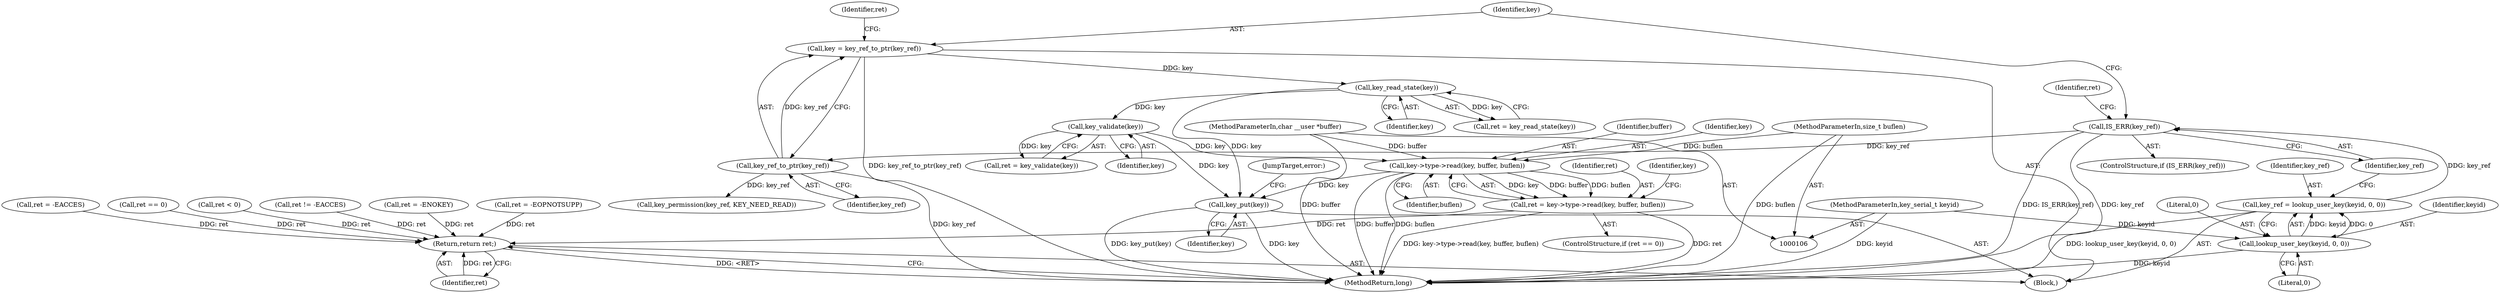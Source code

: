 digraph "0_linux_363b02dab09b3226f3bd1420dad9c72b79a42a76_9@API" {
"1000195" [label="(Call,key->type->read(key, buffer, buflen))"];
"1000187" [label="(Call,key_validate(key))"];
"1000135" [label="(Call,key_read_state(key))"];
"1000129" [label="(Call,key = key_ref_to_ptr(key_ref))"];
"1000131" [label="(Call,key_ref_to_ptr(key_ref))"];
"1000121" [label="(Call,IS_ERR(key_ref))"];
"1000114" [label="(Call,key_ref = lookup_user_key(keyid, 0, 0))"];
"1000116" [label="(Call,lookup_user_key(keyid, 0, 0))"];
"1000107" [label="(MethodParameterIn,key_serial_t keyid)"];
"1000108" [label="(MethodParameterIn,char __user *buffer)"];
"1000109" [label="(MethodParameterIn,size_t buflen)"];
"1000193" [label="(Call,ret = key->type->read(key, buffer, buflen))"];
"1000208" [label="(Return,return ret;)"];
"1000205" [label="(Call,key_put(key))"];
"1000121" [label="(Call,IS_ERR(key_ref))"];
"1000193" [label="(Call,ret = key->type->read(key, buffer, buflen))"];
"1000138" [label="(Call,ret < 0)"];
"1000195" [label="(Call,key->type->read(key, buffer, buflen))"];
"1000206" [label="(Identifier,key)"];
"1000208" [label="(Return,return ret;)"];
"1000153" [label="(Call,ret != -EACCES)"];
"1000110" [label="(Block,)"];
"1000185" [label="(Call,ret = key_validate(key))"];
"1000187" [label="(Call,key_validate(key))"];
"1000124" [label="(Call,ret = -ENOKEY)"];
"1000107" [label="(MethodParameterIn,key_serial_t keyid)"];
"1000114" [label="(Call,key_ref = lookup_user_key(keyid, 0, 0))"];
"1000132" [label="(Identifier,key_ref)"];
"1000130" [label="(Identifier,key)"];
"1000115" [label="(Identifier,key_ref)"];
"1000196" [label="(Identifier,key)"];
"1000202" [label="(Identifier,key)"];
"1000169" [label="(Call,ret = -EOPNOTSUPP)"];
"1000122" [label="(Identifier,key_ref)"];
"1000129" [label="(Call,key = key_ref_to_ptr(key_ref))"];
"1000116" [label="(Call,lookup_user_key(keyid, 0, 0))"];
"1000131" [label="(Call,key_ref_to_ptr(key_ref))"];
"1000198" [label="(Identifier,buflen)"];
"1000194" [label="(Identifier,ret)"];
"1000135" [label="(Call,key_read_state(key))"];
"1000118" [label="(Literal,0)"];
"1000205" [label="(Call,key_put(key))"];
"1000209" [label="(Identifier,ret)"];
"1000133" [label="(Call,ret = key_read_state(key))"];
"1000188" [label="(Identifier,key)"];
"1000136" [label="(Identifier,key)"];
"1000197" [label="(Identifier,buffer)"];
"1000210" [label="(MethodReturn,long)"];
"1000144" [label="(Call,key_permission(key_ref, KEY_NEED_READ))"];
"1000119" [label="(Literal,0)"];
"1000120" [label="(ControlStructure,if (IS_ERR(key_ref)))"];
"1000117" [label="(Identifier,keyid)"];
"1000163" [label="(Call,ret = -EACCES)"];
"1000109" [label="(MethodParameterIn,size_t buflen)"];
"1000108" [label="(MethodParameterIn,char __user *buffer)"];
"1000189" [label="(ControlStructure,if (ret == 0))"];
"1000125" [label="(Identifier,ret)"];
"1000190" [label="(Call,ret == 0)"];
"1000207" [label="(JumpTarget,error:)"];
"1000134" [label="(Identifier,ret)"];
"1000195" -> "1000193"  [label="AST: "];
"1000195" -> "1000198"  [label="CFG: "];
"1000196" -> "1000195"  [label="AST: "];
"1000197" -> "1000195"  [label="AST: "];
"1000198" -> "1000195"  [label="AST: "];
"1000193" -> "1000195"  [label="CFG: "];
"1000195" -> "1000210"  [label="DDG: buffer"];
"1000195" -> "1000210"  [label="DDG: buflen"];
"1000195" -> "1000193"  [label="DDG: key"];
"1000195" -> "1000193"  [label="DDG: buffer"];
"1000195" -> "1000193"  [label="DDG: buflen"];
"1000187" -> "1000195"  [label="DDG: key"];
"1000108" -> "1000195"  [label="DDG: buffer"];
"1000109" -> "1000195"  [label="DDG: buflen"];
"1000195" -> "1000205"  [label="DDG: key"];
"1000187" -> "1000185"  [label="AST: "];
"1000187" -> "1000188"  [label="CFG: "];
"1000188" -> "1000187"  [label="AST: "];
"1000185" -> "1000187"  [label="CFG: "];
"1000187" -> "1000185"  [label="DDG: key"];
"1000135" -> "1000187"  [label="DDG: key"];
"1000187" -> "1000205"  [label="DDG: key"];
"1000135" -> "1000133"  [label="AST: "];
"1000135" -> "1000136"  [label="CFG: "];
"1000136" -> "1000135"  [label="AST: "];
"1000133" -> "1000135"  [label="CFG: "];
"1000135" -> "1000133"  [label="DDG: key"];
"1000129" -> "1000135"  [label="DDG: key"];
"1000135" -> "1000205"  [label="DDG: key"];
"1000129" -> "1000110"  [label="AST: "];
"1000129" -> "1000131"  [label="CFG: "];
"1000130" -> "1000129"  [label="AST: "];
"1000131" -> "1000129"  [label="AST: "];
"1000134" -> "1000129"  [label="CFG: "];
"1000129" -> "1000210"  [label="DDG: key_ref_to_ptr(key_ref)"];
"1000131" -> "1000129"  [label="DDG: key_ref"];
"1000131" -> "1000132"  [label="CFG: "];
"1000132" -> "1000131"  [label="AST: "];
"1000131" -> "1000210"  [label="DDG: key_ref"];
"1000121" -> "1000131"  [label="DDG: key_ref"];
"1000131" -> "1000144"  [label="DDG: key_ref"];
"1000121" -> "1000120"  [label="AST: "];
"1000121" -> "1000122"  [label="CFG: "];
"1000122" -> "1000121"  [label="AST: "];
"1000125" -> "1000121"  [label="CFG: "];
"1000130" -> "1000121"  [label="CFG: "];
"1000121" -> "1000210"  [label="DDG: IS_ERR(key_ref)"];
"1000121" -> "1000210"  [label="DDG: key_ref"];
"1000114" -> "1000121"  [label="DDG: key_ref"];
"1000114" -> "1000110"  [label="AST: "];
"1000114" -> "1000116"  [label="CFG: "];
"1000115" -> "1000114"  [label="AST: "];
"1000116" -> "1000114"  [label="AST: "];
"1000122" -> "1000114"  [label="CFG: "];
"1000114" -> "1000210"  [label="DDG: lookup_user_key(keyid, 0, 0)"];
"1000116" -> "1000114"  [label="DDG: keyid"];
"1000116" -> "1000114"  [label="DDG: 0"];
"1000116" -> "1000119"  [label="CFG: "];
"1000117" -> "1000116"  [label="AST: "];
"1000118" -> "1000116"  [label="AST: "];
"1000119" -> "1000116"  [label="AST: "];
"1000116" -> "1000210"  [label="DDG: keyid"];
"1000107" -> "1000116"  [label="DDG: keyid"];
"1000107" -> "1000106"  [label="AST: "];
"1000107" -> "1000210"  [label="DDG: keyid"];
"1000108" -> "1000106"  [label="AST: "];
"1000108" -> "1000210"  [label="DDG: buffer"];
"1000109" -> "1000106"  [label="AST: "];
"1000109" -> "1000210"  [label="DDG: buflen"];
"1000193" -> "1000189"  [label="AST: "];
"1000194" -> "1000193"  [label="AST: "];
"1000202" -> "1000193"  [label="CFG: "];
"1000193" -> "1000210"  [label="DDG: ret"];
"1000193" -> "1000210"  [label="DDG: key->type->read(key, buffer, buflen)"];
"1000193" -> "1000208"  [label="DDG: ret"];
"1000208" -> "1000110"  [label="AST: "];
"1000208" -> "1000209"  [label="CFG: "];
"1000209" -> "1000208"  [label="AST: "];
"1000210" -> "1000208"  [label="CFG: "];
"1000208" -> "1000210"  [label="DDG: <RET>"];
"1000209" -> "1000208"  [label="DDG: ret"];
"1000163" -> "1000208"  [label="DDG: ret"];
"1000138" -> "1000208"  [label="DDG: ret"];
"1000190" -> "1000208"  [label="DDG: ret"];
"1000153" -> "1000208"  [label="DDG: ret"];
"1000169" -> "1000208"  [label="DDG: ret"];
"1000124" -> "1000208"  [label="DDG: ret"];
"1000205" -> "1000110"  [label="AST: "];
"1000205" -> "1000206"  [label="CFG: "];
"1000206" -> "1000205"  [label="AST: "];
"1000207" -> "1000205"  [label="CFG: "];
"1000205" -> "1000210"  [label="DDG: key_put(key)"];
"1000205" -> "1000210"  [label="DDG: key"];
}

